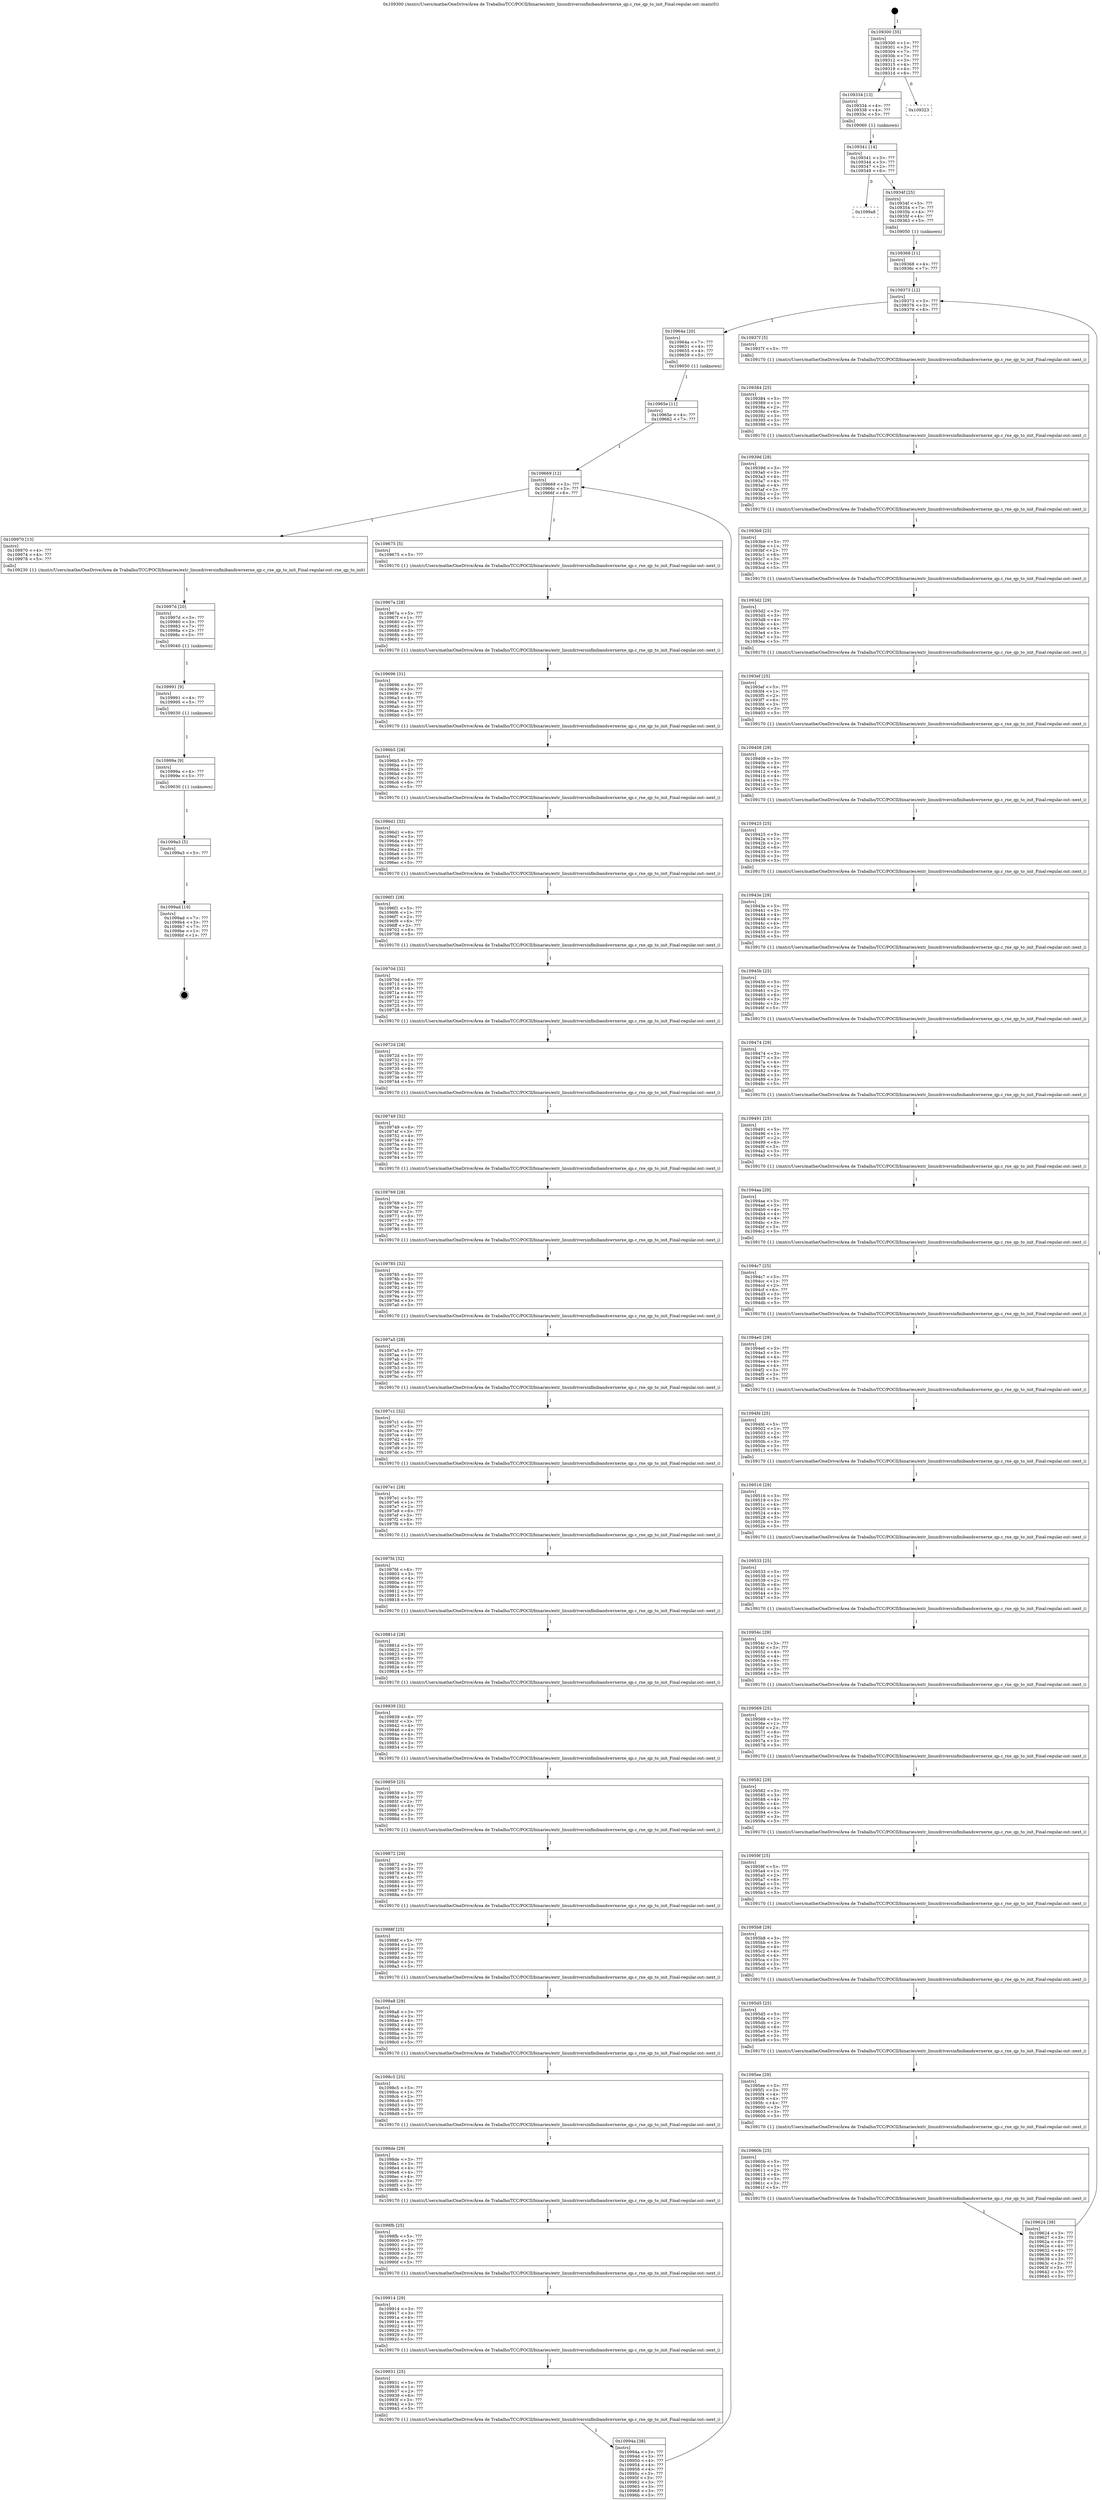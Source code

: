 digraph "0x109300" {
  label = "0x109300 (/mnt/c/Users/mathe/OneDrive/Área de Trabalho/TCC/POCII/binaries/extr_linuxdriversinfinibandswrxerxe_qp.c_rxe_qp_to_init_Final-regular.out::main(0))"
  labelloc = "t"
  node[shape=record]

  Entry [label="",width=0.3,height=0.3,shape=circle,fillcolor=black,style=filled]
  "0x109300" [label="{
     0x109300 [35]\l
     | [instrs]\l
     &nbsp;&nbsp;0x109300 \<+1\>: ???\l
     &nbsp;&nbsp;0x109301 \<+3\>: ???\l
     &nbsp;&nbsp;0x109304 \<+7\>: ???\l
     &nbsp;&nbsp;0x10930b \<+7\>: ???\l
     &nbsp;&nbsp;0x109312 \<+3\>: ???\l
     &nbsp;&nbsp;0x109315 \<+4\>: ???\l
     &nbsp;&nbsp;0x109319 \<+4\>: ???\l
     &nbsp;&nbsp;0x10931d \<+6\>: ???\l
  }"]
  "0x109334" [label="{
     0x109334 [13]\l
     | [instrs]\l
     &nbsp;&nbsp;0x109334 \<+4\>: ???\l
     &nbsp;&nbsp;0x109338 \<+4\>: ???\l
     &nbsp;&nbsp;0x10933c \<+5\>: ???\l
     | [calls]\l
     &nbsp;&nbsp;0x109060 \{1\} (unknown)\l
  }"]
  "0x109323" [label="{
     0x109323\l
  }", style=dashed]
  "0x109341" [label="{
     0x109341 [14]\l
     | [instrs]\l
     &nbsp;&nbsp;0x109341 \<+3\>: ???\l
     &nbsp;&nbsp;0x109344 \<+3\>: ???\l
     &nbsp;&nbsp;0x109347 \<+2\>: ???\l
     &nbsp;&nbsp;0x109349 \<+6\>: ???\l
  }"]
  "0x1099a8" [label="{
     0x1099a8\l
  }", style=dashed]
  "0x10934f" [label="{
     0x10934f [25]\l
     | [instrs]\l
     &nbsp;&nbsp;0x10934f \<+5\>: ???\l
     &nbsp;&nbsp;0x109354 \<+7\>: ???\l
     &nbsp;&nbsp;0x10935b \<+4\>: ???\l
     &nbsp;&nbsp;0x10935f \<+4\>: ???\l
     &nbsp;&nbsp;0x109363 \<+5\>: ???\l
     | [calls]\l
     &nbsp;&nbsp;0x109050 \{1\} (unknown)\l
  }"]
  Exit [label="",width=0.3,height=0.3,shape=circle,fillcolor=black,style=filled,peripheries=2]
  "0x109373" [label="{
     0x109373 [12]\l
     | [instrs]\l
     &nbsp;&nbsp;0x109373 \<+3\>: ???\l
     &nbsp;&nbsp;0x109376 \<+3\>: ???\l
     &nbsp;&nbsp;0x109379 \<+6\>: ???\l
  }"]
  "0x10964a" [label="{
     0x10964a [20]\l
     | [instrs]\l
     &nbsp;&nbsp;0x10964a \<+7\>: ???\l
     &nbsp;&nbsp;0x109651 \<+4\>: ???\l
     &nbsp;&nbsp;0x109655 \<+4\>: ???\l
     &nbsp;&nbsp;0x109659 \<+5\>: ???\l
     | [calls]\l
     &nbsp;&nbsp;0x109050 \{1\} (unknown)\l
  }"]
  "0x10937f" [label="{
     0x10937f [5]\l
     | [instrs]\l
     &nbsp;&nbsp;0x10937f \<+5\>: ???\l
     | [calls]\l
     &nbsp;&nbsp;0x109170 \{1\} (/mnt/c/Users/mathe/OneDrive/Área de Trabalho/TCC/POCII/binaries/extr_linuxdriversinfinibandswrxerxe_qp.c_rxe_qp_to_init_Final-regular.out::next_i)\l
  }"]
  "0x109384" [label="{
     0x109384 [25]\l
     | [instrs]\l
     &nbsp;&nbsp;0x109384 \<+5\>: ???\l
     &nbsp;&nbsp;0x109389 \<+1\>: ???\l
     &nbsp;&nbsp;0x10938a \<+2\>: ???\l
     &nbsp;&nbsp;0x10938c \<+6\>: ???\l
     &nbsp;&nbsp;0x109392 \<+3\>: ???\l
     &nbsp;&nbsp;0x109395 \<+3\>: ???\l
     &nbsp;&nbsp;0x109398 \<+5\>: ???\l
     | [calls]\l
     &nbsp;&nbsp;0x109170 \{1\} (/mnt/c/Users/mathe/OneDrive/Área de Trabalho/TCC/POCII/binaries/extr_linuxdriversinfinibandswrxerxe_qp.c_rxe_qp_to_init_Final-regular.out::next_i)\l
  }"]
  "0x10939d" [label="{
     0x10939d [28]\l
     | [instrs]\l
     &nbsp;&nbsp;0x10939d \<+3\>: ???\l
     &nbsp;&nbsp;0x1093a0 \<+3\>: ???\l
     &nbsp;&nbsp;0x1093a3 \<+4\>: ???\l
     &nbsp;&nbsp;0x1093a7 \<+4\>: ???\l
     &nbsp;&nbsp;0x1093ab \<+4\>: ???\l
     &nbsp;&nbsp;0x1093af \<+3\>: ???\l
     &nbsp;&nbsp;0x1093b2 \<+2\>: ???\l
     &nbsp;&nbsp;0x1093b4 \<+5\>: ???\l
     | [calls]\l
     &nbsp;&nbsp;0x109170 \{1\} (/mnt/c/Users/mathe/OneDrive/Área de Trabalho/TCC/POCII/binaries/extr_linuxdriversinfinibandswrxerxe_qp.c_rxe_qp_to_init_Final-regular.out::next_i)\l
  }"]
  "0x1093b9" [label="{
     0x1093b9 [25]\l
     | [instrs]\l
     &nbsp;&nbsp;0x1093b9 \<+5\>: ???\l
     &nbsp;&nbsp;0x1093be \<+1\>: ???\l
     &nbsp;&nbsp;0x1093bf \<+2\>: ???\l
     &nbsp;&nbsp;0x1093c1 \<+6\>: ???\l
     &nbsp;&nbsp;0x1093c7 \<+3\>: ???\l
     &nbsp;&nbsp;0x1093ca \<+3\>: ???\l
     &nbsp;&nbsp;0x1093cd \<+5\>: ???\l
     | [calls]\l
     &nbsp;&nbsp;0x109170 \{1\} (/mnt/c/Users/mathe/OneDrive/Área de Trabalho/TCC/POCII/binaries/extr_linuxdriversinfinibandswrxerxe_qp.c_rxe_qp_to_init_Final-regular.out::next_i)\l
  }"]
  "0x1093d2" [label="{
     0x1093d2 [29]\l
     | [instrs]\l
     &nbsp;&nbsp;0x1093d2 \<+3\>: ???\l
     &nbsp;&nbsp;0x1093d5 \<+3\>: ???\l
     &nbsp;&nbsp;0x1093d8 \<+4\>: ???\l
     &nbsp;&nbsp;0x1093dc \<+4\>: ???\l
     &nbsp;&nbsp;0x1093e0 \<+4\>: ???\l
     &nbsp;&nbsp;0x1093e4 \<+3\>: ???\l
     &nbsp;&nbsp;0x1093e7 \<+3\>: ???\l
     &nbsp;&nbsp;0x1093ea \<+5\>: ???\l
     | [calls]\l
     &nbsp;&nbsp;0x109170 \{1\} (/mnt/c/Users/mathe/OneDrive/Área de Trabalho/TCC/POCII/binaries/extr_linuxdriversinfinibandswrxerxe_qp.c_rxe_qp_to_init_Final-regular.out::next_i)\l
  }"]
  "0x1093ef" [label="{
     0x1093ef [25]\l
     | [instrs]\l
     &nbsp;&nbsp;0x1093ef \<+5\>: ???\l
     &nbsp;&nbsp;0x1093f4 \<+1\>: ???\l
     &nbsp;&nbsp;0x1093f5 \<+2\>: ???\l
     &nbsp;&nbsp;0x1093f7 \<+6\>: ???\l
     &nbsp;&nbsp;0x1093fd \<+3\>: ???\l
     &nbsp;&nbsp;0x109400 \<+3\>: ???\l
     &nbsp;&nbsp;0x109403 \<+5\>: ???\l
     | [calls]\l
     &nbsp;&nbsp;0x109170 \{1\} (/mnt/c/Users/mathe/OneDrive/Área de Trabalho/TCC/POCII/binaries/extr_linuxdriversinfinibandswrxerxe_qp.c_rxe_qp_to_init_Final-regular.out::next_i)\l
  }"]
  "0x109408" [label="{
     0x109408 [29]\l
     | [instrs]\l
     &nbsp;&nbsp;0x109408 \<+3\>: ???\l
     &nbsp;&nbsp;0x10940b \<+3\>: ???\l
     &nbsp;&nbsp;0x10940e \<+4\>: ???\l
     &nbsp;&nbsp;0x109412 \<+4\>: ???\l
     &nbsp;&nbsp;0x109416 \<+4\>: ???\l
     &nbsp;&nbsp;0x10941a \<+3\>: ???\l
     &nbsp;&nbsp;0x10941d \<+3\>: ???\l
     &nbsp;&nbsp;0x109420 \<+5\>: ???\l
     | [calls]\l
     &nbsp;&nbsp;0x109170 \{1\} (/mnt/c/Users/mathe/OneDrive/Área de Trabalho/TCC/POCII/binaries/extr_linuxdriversinfinibandswrxerxe_qp.c_rxe_qp_to_init_Final-regular.out::next_i)\l
  }"]
  "0x109425" [label="{
     0x109425 [25]\l
     | [instrs]\l
     &nbsp;&nbsp;0x109425 \<+5\>: ???\l
     &nbsp;&nbsp;0x10942a \<+1\>: ???\l
     &nbsp;&nbsp;0x10942b \<+2\>: ???\l
     &nbsp;&nbsp;0x10942d \<+6\>: ???\l
     &nbsp;&nbsp;0x109433 \<+3\>: ???\l
     &nbsp;&nbsp;0x109436 \<+3\>: ???\l
     &nbsp;&nbsp;0x109439 \<+5\>: ???\l
     | [calls]\l
     &nbsp;&nbsp;0x109170 \{1\} (/mnt/c/Users/mathe/OneDrive/Área de Trabalho/TCC/POCII/binaries/extr_linuxdriversinfinibandswrxerxe_qp.c_rxe_qp_to_init_Final-regular.out::next_i)\l
  }"]
  "0x10943e" [label="{
     0x10943e [29]\l
     | [instrs]\l
     &nbsp;&nbsp;0x10943e \<+3\>: ???\l
     &nbsp;&nbsp;0x109441 \<+3\>: ???\l
     &nbsp;&nbsp;0x109444 \<+4\>: ???\l
     &nbsp;&nbsp;0x109448 \<+4\>: ???\l
     &nbsp;&nbsp;0x10944c \<+4\>: ???\l
     &nbsp;&nbsp;0x109450 \<+3\>: ???\l
     &nbsp;&nbsp;0x109453 \<+3\>: ???\l
     &nbsp;&nbsp;0x109456 \<+5\>: ???\l
     | [calls]\l
     &nbsp;&nbsp;0x109170 \{1\} (/mnt/c/Users/mathe/OneDrive/Área de Trabalho/TCC/POCII/binaries/extr_linuxdriversinfinibandswrxerxe_qp.c_rxe_qp_to_init_Final-regular.out::next_i)\l
  }"]
  "0x10945b" [label="{
     0x10945b [25]\l
     | [instrs]\l
     &nbsp;&nbsp;0x10945b \<+5\>: ???\l
     &nbsp;&nbsp;0x109460 \<+1\>: ???\l
     &nbsp;&nbsp;0x109461 \<+2\>: ???\l
     &nbsp;&nbsp;0x109463 \<+6\>: ???\l
     &nbsp;&nbsp;0x109469 \<+3\>: ???\l
     &nbsp;&nbsp;0x10946c \<+3\>: ???\l
     &nbsp;&nbsp;0x10946f \<+5\>: ???\l
     | [calls]\l
     &nbsp;&nbsp;0x109170 \{1\} (/mnt/c/Users/mathe/OneDrive/Área de Trabalho/TCC/POCII/binaries/extr_linuxdriversinfinibandswrxerxe_qp.c_rxe_qp_to_init_Final-regular.out::next_i)\l
  }"]
  "0x109474" [label="{
     0x109474 [29]\l
     | [instrs]\l
     &nbsp;&nbsp;0x109474 \<+3\>: ???\l
     &nbsp;&nbsp;0x109477 \<+3\>: ???\l
     &nbsp;&nbsp;0x10947a \<+4\>: ???\l
     &nbsp;&nbsp;0x10947e \<+4\>: ???\l
     &nbsp;&nbsp;0x109482 \<+4\>: ???\l
     &nbsp;&nbsp;0x109486 \<+3\>: ???\l
     &nbsp;&nbsp;0x109489 \<+3\>: ???\l
     &nbsp;&nbsp;0x10948c \<+5\>: ???\l
     | [calls]\l
     &nbsp;&nbsp;0x109170 \{1\} (/mnt/c/Users/mathe/OneDrive/Área de Trabalho/TCC/POCII/binaries/extr_linuxdriversinfinibandswrxerxe_qp.c_rxe_qp_to_init_Final-regular.out::next_i)\l
  }"]
  "0x109491" [label="{
     0x109491 [25]\l
     | [instrs]\l
     &nbsp;&nbsp;0x109491 \<+5\>: ???\l
     &nbsp;&nbsp;0x109496 \<+1\>: ???\l
     &nbsp;&nbsp;0x109497 \<+2\>: ???\l
     &nbsp;&nbsp;0x109499 \<+6\>: ???\l
     &nbsp;&nbsp;0x10949f \<+3\>: ???\l
     &nbsp;&nbsp;0x1094a2 \<+3\>: ???\l
     &nbsp;&nbsp;0x1094a5 \<+5\>: ???\l
     | [calls]\l
     &nbsp;&nbsp;0x109170 \{1\} (/mnt/c/Users/mathe/OneDrive/Área de Trabalho/TCC/POCII/binaries/extr_linuxdriversinfinibandswrxerxe_qp.c_rxe_qp_to_init_Final-regular.out::next_i)\l
  }"]
  "0x1094aa" [label="{
     0x1094aa [29]\l
     | [instrs]\l
     &nbsp;&nbsp;0x1094aa \<+3\>: ???\l
     &nbsp;&nbsp;0x1094ad \<+3\>: ???\l
     &nbsp;&nbsp;0x1094b0 \<+4\>: ???\l
     &nbsp;&nbsp;0x1094b4 \<+4\>: ???\l
     &nbsp;&nbsp;0x1094b8 \<+4\>: ???\l
     &nbsp;&nbsp;0x1094bc \<+3\>: ???\l
     &nbsp;&nbsp;0x1094bf \<+3\>: ???\l
     &nbsp;&nbsp;0x1094c2 \<+5\>: ???\l
     | [calls]\l
     &nbsp;&nbsp;0x109170 \{1\} (/mnt/c/Users/mathe/OneDrive/Área de Trabalho/TCC/POCII/binaries/extr_linuxdriversinfinibandswrxerxe_qp.c_rxe_qp_to_init_Final-regular.out::next_i)\l
  }"]
  "0x1094c7" [label="{
     0x1094c7 [25]\l
     | [instrs]\l
     &nbsp;&nbsp;0x1094c7 \<+5\>: ???\l
     &nbsp;&nbsp;0x1094cc \<+1\>: ???\l
     &nbsp;&nbsp;0x1094cd \<+2\>: ???\l
     &nbsp;&nbsp;0x1094cf \<+6\>: ???\l
     &nbsp;&nbsp;0x1094d5 \<+3\>: ???\l
     &nbsp;&nbsp;0x1094d8 \<+3\>: ???\l
     &nbsp;&nbsp;0x1094db \<+5\>: ???\l
     | [calls]\l
     &nbsp;&nbsp;0x109170 \{1\} (/mnt/c/Users/mathe/OneDrive/Área de Trabalho/TCC/POCII/binaries/extr_linuxdriversinfinibandswrxerxe_qp.c_rxe_qp_to_init_Final-regular.out::next_i)\l
  }"]
  "0x1094e0" [label="{
     0x1094e0 [29]\l
     | [instrs]\l
     &nbsp;&nbsp;0x1094e0 \<+3\>: ???\l
     &nbsp;&nbsp;0x1094e3 \<+3\>: ???\l
     &nbsp;&nbsp;0x1094e6 \<+4\>: ???\l
     &nbsp;&nbsp;0x1094ea \<+4\>: ???\l
     &nbsp;&nbsp;0x1094ee \<+4\>: ???\l
     &nbsp;&nbsp;0x1094f2 \<+3\>: ???\l
     &nbsp;&nbsp;0x1094f5 \<+3\>: ???\l
     &nbsp;&nbsp;0x1094f8 \<+5\>: ???\l
     | [calls]\l
     &nbsp;&nbsp;0x109170 \{1\} (/mnt/c/Users/mathe/OneDrive/Área de Trabalho/TCC/POCII/binaries/extr_linuxdriversinfinibandswrxerxe_qp.c_rxe_qp_to_init_Final-regular.out::next_i)\l
  }"]
  "0x1094fd" [label="{
     0x1094fd [25]\l
     | [instrs]\l
     &nbsp;&nbsp;0x1094fd \<+5\>: ???\l
     &nbsp;&nbsp;0x109502 \<+1\>: ???\l
     &nbsp;&nbsp;0x109503 \<+2\>: ???\l
     &nbsp;&nbsp;0x109505 \<+6\>: ???\l
     &nbsp;&nbsp;0x10950b \<+3\>: ???\l
     &nbsp;&nbsp;0x10950e \<+3\>: ???\l
     &nbsp;&nbsp;0x109511 \<+5\>: ???\l
     | [calls]\l
     &nbsp;&nbsp;0x109170 \{1\} (/mnt/c/Users/mathe/OneDrive/Área de Trabalho/TCC/POCII/binaries/extr_linuxdriversinfinibandswrxerxe_qp.c_rxe_qp_to_init_Final-regular.out::next_i)\l
  }"]
  "0x109516" [label="{
     0x109516 [29]\l
     | [instrs]\l
     &nbsp;&nbsp;0x109516 \<+3\>: ???\l
     &nbsp;&nbsp;0x109519 \<+3\>: ???\l
     &nbsp;&nbsp;0x10951c \<+4\>: ???\l
     &nbsp;&nbsp;0x109520 \<+4\>: ???\l
     &nbsp;&nbsp;0x109524 \<+4\>: ???\l
     &nbsp;&nbsp;0x109528 \<+3\>: ???\l
     &nbsp;&nbsp;0x10952b \<+3\>: ???\l
     &nbsp;&nbsp;0x10952e \<+5\>: ???\l
     | [calls]\l
     &nbsp;&nbsp;0x109170 \{1\} (/mnt/c/Users/mathe/OneDrive/Área de Trabalho/TCC/POCII/binaries/extr_linuxdriversinfinibandswrxerxe_qp.c_rxe_qp_to_init_Final-regular.out::next_i)\l
  }"]
  "0x109533" [label="{
     0x109533 [25]\l
     | [instrs]\l
     &nbsp;&nbsp;0x109533 \<+5\>: ???\l
     &nbsp;&nbsp;0x109538 \<+1\>: ???\l
     &nbsp;&nbsp;0x109539 \<+2\>: ???\l
     &nbsp;&nbsp;0x10953b \<+6\>: ???\l
     &nbsp;&nbsp;0x109541 \<+3\>: ???\l
     &nbsp;&nbsp;0x109544 \<+3\>: ???\l
     &nbsp;&nbsp;0x109547 \<+5\>: ???\l
     | [calls]\l
     &nbsp;&nbsp;0x109170 \{1\} (/mnt/c/Users/mathe/OneDrive/Área de Trabalho/TCC/POCII/binaries/extr_linuxdriversinfinibandswrxerxe_qp.c_rxe_qp_to_init_Final-regular.out::next_i)\l
  }"]
  "0x10954c" [label="{
     0x10954c [29]\l
     | [instrs]\l
     &nbsp;&nbsp;0x10954c \<+3\>: ???\l
     &nbsp;&nbsp;0x10954f \<+3\>: ???\l
     &nbsp;&nbsp;0x109552 \<+4\>: ???\l
     &nbsp;&nbsp;0x109556 \<+4\>: ???\l
     &nbsp;&nbsp;0x10955a \<+4\>: ???\l
     &nbsp;&nbsp;0x10955e \<+3\>: ???\l
     &nbsp;&nbsp;0x109561 \<+3\>: ???\l
     &nbsp;&nbsp;0x109564 \<+5\>: ???\l
     | [calls]\l
     &nbsp;&nbsp;0x109170 \{1\} (/mnt/c/Users/mathe/OneDrive/Área de Trabalho/TCC/POCII/binaries/extr_linuxdriversinfinibandswrxerxe_qp.c_rxe_qp_to_init_Final-regular.out::next_i)\l
  }"]
  "0x109569" [label="{
     0x109569 [25]\l
     | [instrs]\l
     &nbsp;&nbsp;0x109569 \<+5\>: ???\l
     &nbsp;&nbsp;0x10956e \<+1\>: ???\l
     &nbsp;&nbsp;0x10956f \<+2\>: ???\l
     &nbsp;&nbsp;0x109571 \<+6\>: ???\l
     &nbsp;&nbsp;0x109577 \<+3\>: ???\l
     &nbsp;&nbsp;0x10957a \<+3\>: ???\l
     &nbsp;&nbsp;0x10957d \<+5\>: ???\l
     | [calls]\l
     &nbsp;&nbsp;0x109170 \{1\} (/mnt/c/Users/mathe/OneDrive/Área de Trabalho/TCC/POCII/binaries/extr_linuxdriversinfinibandswrxerxe_qp.c_rxe_qp_to_init_Final-regular.out::next_i)\l
  }"]
  "0x109582" [label="{
     0x109582 [29]\l
     | [instrs]\l
     &nbsp;&nbsp;0x109582 \<+3\>: ???\l
     &nbsp;&nbsp;0x109585 \<+3\>: ???\l
     &nbsp;&nbsp;0x109588 \<+4\>: ???\l
     &nbsp;&nbsp;0x10958c \<+4\>: ???\l
     &nbsp;&nbsp;0x109590 \<+4\>: ???\l
     &nbsp;&nbsp;0x109594 \<+3\>: ???\l
     &nbsp;&nbsp;0x109597 \<+3\>: ???\l
     &nbsp;&nbsp;0x10959a \<+5\>: ???\l
     | [calls]\l
     &nbsp;&nbsp;0x109170 \{1\} (/mnt/c/Users/mathe/OneDrive/Área de Trabalho/TCC/POCII/binaries/extr_linuxdriversinfinibandswrxerxe_qp.c_rxe_qp_to_init_Final-regular.out::next_i)\l
  }"]
  "0x10959f" [label="{
     0x10959f [25]\l
     | [instrs]\l
     &nbsp;&nbsp;0x10959f \<+5\>: ???\l
     &nbsp;&nbsp;0x1095a4 \<+1\>: ???\l
     &nbsp;&nbsp;0x1095a5 \<+2\>: ???\l
     &nbsp;&nbsp;0x1095a7 \<+6\>: ???\l
     &nbsp;&nbsp;0x1095ad \<+3\>: ???\l
     &nbsp;&nbsp;0x1095b0 \<+3\>: ???\l
     &nbsp;&nbsp;0x1095b3 \<+5\>: ???\l
     | [calls]\l
     &nbsp;&nbsp;0x109170 \{1\} (/mnt/c/Users/mathe/OneDrive/Área de Trabalho/TCC/POCII/binaries/extr_linuxdriversinfinibandswrxerxe_qp.c_rxe_qp_to_init_Final-regular.out::next_i)\l
  }"]
  "0x1095b8" [label="{
     0x1095b8 [29]\l
     | [instrs]\l
     &nbsp;&nbsp;0x1095b8 \<+3\>: ???\l
     &nbsp;&nbsp;0x1095bb \<+3\>: ???\l
     &nbsp;&nbsp;0x1095be \<+4\>: ???\l
     &nbsp;&nbsp;0x1095c2 \<+4\>: ???\l
     &nbsp;&nbsp;0x1095c6 \<+4\>: ???\l
     &nbsp;&nbsp;0x1095ca \<+3\>: ???\l
     &nbsp;&nbsp;0x1095cd \<+3\>: ???\l
     &nbsp;&nbsp;0x1095d0 \<+5\>: ???\l
     | [calls]\l
     &nbsp;&nbsp;0x109170 \{1\} (/mnt/c/Users/mathe/OneDrive/Área de Trabalho/TCC/POCII/binaries/extr_linuxdriversinfinibandswrxerxe_qp.c_rxe_qp_to_init_Final-regular.out::next_i)\l
  }"]
  "0x1095d5" [label="{
     0x1095d5 [25]\l
     | [instrs]\l
     &nbsp;&nbsp;0x1095d5 \<+5\>: ???\l
     &nbsp;&nbsp;0x1095da \<+1\>: ???\l
     &nbsp;&nbsp;0x1095db \<+2\>: ???\l
     &nbsp;&nbsp;0x1095dd \<+6\>: ???\l
     &nbsp;&nbsp;0x1095e3 \<+3\>: ???\l
     &nbsp;&nbsp;0x1095e6 \<+3\>: ???\l
     &nbsp;&nbsp;0x1095e9 \<+5\>: ???\l
     | [calls]\l
     &nbsp;&nbsp;0x109170 \{1\} (/mnt/c/Users/mathe/OneDrive/Área de Trabalho/TCC/POCII/binaries/extr_linuxdriversinfinibandswrxerxe_qp.c_rxe_qp_to_init_Final-regular.out::next_i)\l
  }"]
  "0x1095ee" [label="{
     0x1095ee [29]\l
     | [instrs]\l
     &nbsp;&nbsp;0x1095ee \<+3\>: ???\l
     &nbsp;&nbsp;0x1095f1 \<+3\>: ???\l
     &nbsp;&nbsp;0x1095f4 \<+4\>: ???\l
     &nbsp;&nbsp;0x1095f8 \<+4\>: ???\l
     &nbsp;&nbsp;0x1095fc \<+4\>: ???\l
     &nbsp;&nbsp;0x109600 \<+3\>: ???\l
     &nbsp;&nbsp;0x109603 \<+3\>: ???\l
     &nbsp;&nbsp;0x109606 \<+5\>: ???\l
     | [calls]\l
     &nbsp;&nbsp;0x109170 \{1\} (/mnt/c/Users/mathe/OneDrive/Área de Trabalho/TCC/POCII/binaries/extr_linuxdriversinfinibandswrxerxe_qp.c_rxe_qp_to_init_Final-regular.out::next_i)\l
  }"]
  "0x10960b" [label="{
     0x10960b [25]\l
     | [instrs]\l
     &nbsp;&nbsp;0x10960b \<+5\>: ???\l
     &nbsp;&nbsp;0x109610 \<+1\>: ???\l
     &nbsp;&nbsp;0x109611 \<+2\>: ???\l
     &nbsp;&nbsp;0x109613 \<+6\>: ???\l
     &nbsp;&nbsp;0x109619 \<+3\>: ???\l
     &nbsp;&nbsp;0x10961c \<+3\>: ???\l
     &nbsp;&nbsp;0x10961f \<+5\>: ???\l
     | [calls]\l
     &nbsp;&nbsp;0x109170 \{1\} (/mnt/c/Users/mathe/OneDrive/Área de Trabalho/TCC/POCII/binaries/extr_linuxdriversinfinibandswrxerxe_qp.c_rxe_qp_to_init_Final-regular.out::next_i)\l
  }"]
  "0x109624" [label="{
     0x109624 [38]\l
     | [instrs]\l
     &nbsp;&nbsp;0x109624 \<+3\>: ???\l
     &nbsp;&nbsp;0x109627 \<+3\>: ???\l
     &nbsp;&nbsp;0x10962a \<+4\>: ???\l
     &nbsp;&nbsp;0x10962e \<+4\>: ???\l
     &nbsp;&nbsp;0x109632 \<+4\>: ???\l
     &nbsp;&nbsp;0x109636 \<+3\>: ???\l
     &nbsp;&nbsp;0x109639 \<+3\>: ???\l
     &nbsp;&nbsp;0x10963c \<+3\>: ???\l
     &nbsp;&nbsp;0x10963f \<+3\>: ???\l
     &nbsp;&nbsp;0x109642 \<+3\>: ???\l
     &nbsp;&nbsp;0x109645 \<+5\>: ???\l
  }"]
  "0x109368" [label="{
     0x109368 [11]\l
     | [instrs]\l
     &nbsp;&nbsp;0x109368 \<+4\>: ???\l
     &nbsp;&nbsp;0x10936c \<+7\>: ???\l
  }"]
  "0x109669" [label="{
     0x109669 [12]\l
     | [instrs]\l
     &nbsp;&nbsp;0x109669 \<+3\>: ???\l
     &nbsp;&nbsp;0x10966c \<+3\>: ???\l
     &nbsp;&nbsp;0x10966f \<+6\>: ???\l
  }"]
  "0x109970" [label="{
     0x109970 [13]\l
     | [instrs]\l
     &nbsp;&nbsp;0x109970 \<+4\>: ???\l
     &nbsp;&nbsp;0x109974 \<+4\>: ???\l
     &nbsp;&nbsp;0x109978 \<+5\>: ???\l
     | [calls]\l
     &nbsp;&nbsp;0x109230 \{1\} (/mnt/c/Users/mathe/OneDrive/Área de Trabalho/TCC/POCII/binaries/extr_linuxdriversinfinibandswrxerxe_qp.c_rxe_qp_to_init_Final-regular.out::rxe_qp_to_init)\l
  }"]
  "0x109675" [label="{
     0x109675 [5]\l
     | [instrs]\l
     &nbsp;&nbsp;0x109675 \<+5\>: ???\l
     | [calls]\l
     &nbsp;&nbsp;0x109170 \{1\} (/mnt/c/Users/mathe/OneDrive/Área de Trabalho/TCC/POCII/binaries/extr_linuxdriversinfinibandswrxerxe_qp.c_rxe_qp_to_init_Final-regular.out::next_i)\l
  }"]
  "0x10967a" [label="{
     0x10967a [28]\l
     | [instrs]\l
     &nbsp;&nbsp;0x10967a \<+5\>: ???\l
     &nbsp;&nbsp;0x10967f \<+1\>: ???\l
     &nbsp;&nbsp;0x109680 \<+2\>: ???\l
     &nbsp;&nbsp;0x109682 \<+6\>: ???\l
     &nbsp;&nbsp;0x109688 \<+3\>: ???\l
     &nbsp;&nbsp;0x10968b \<+6\>: ???\l
     &nbsp;&nbsp;0x109691 \<+5\>: ???\l
     | [calls]\l
     &nbsp;&nbsp;0x109170 \{1\} (/mnt/c/Users/mathe/OneDrive/Área de Trabalho/TCC/POCII/binaries/extr_linuxdriversinfinibandswrxerxe_qp.c_rxe_qp_to_init_Final-regular.out::next_i)\l
  }"]
  "0x109696" [label="{
     0x109696 [31]\l
     | [instrs]\l
     &nbsp;&nbsp;0x109696 \<+6\>: ???\l
     &nbsp;&nbsp;0x10969c \<+3\>: ???\l
     &nbsp;&nbsp;0x10969f \<+4\>: ???\l
     &nbsp;&nbsp;0x1096a3 \<+4\>: ???\l
     &nbsp;&nbsp;0x1096a7 \<+4\>: ???\l
     &nbsp;&nbsp;0x1096ab \<+3\>: ???\l
     &nbsp;&nbsp;0x1096ae \<+2\>: ???\l
     &nbsp;&nbsp;0x1096b0 \<+5\>: ???\l
     | [calls]\l
     &nbsp;&nbsp;0x109170 \{1\} (/mnt/c/Users/mathe/OneDrive/Área de Trabalho/TCC/POCII/binaries/extr_linuxdriversinfinibandswrxerxe_qp.c_rxe_qp_to_init_Final-regular.out::next_i)\l
  }"]
  "0x1096b5" [label="{
     0x1096b5 [28]\l
     | [instrs]\l
     &nbsp;&nbsp;0x1096b5 \<+5\>: ???\l
     &nbsp;&nbsp;0x1096ba \<+1\>: ???\l
     &nbsp;&nbsp;0x1096bb \<+2\>: ???\l
     &nbsp;&nbsp;0x1096bd \<+6\>: ???\l
     &nbsp;&nbsp;0x1096c3 \<+3\>: ???\l
     &nbsp;&nbsp;0x1096c6 \<+6\>: ???\l
     &nbsp;&nbsp;0x1096cc \<+5\>: ???\l
     | [calls]\l
     &nbsp;&nbsp;0x109170 \{1\} (/mnt/c/Users/mathe/OneDrive/Área de Trabalho/TCC/POCII/binaries/extr_linuxdriversinfinibandswrxerxe_qp.c_rxe_qp_to_init_Final-regular.out::next_i)\l
  }"]
  "0x1096d1" [label="{
     0x1096d1 [32]\l
     | [instrs]\l
     &nbsp;&nbsp;0x1096d1 \<+6\>: ???\l
     &nbsp;&nbsp;0x1096d7 \<+3\>: ???\l
     &nbsp;&nbsp;0x1096da \<+4\>: ???\l
     &nbsp;&nbsp;0x1096de \<+4\>: ???\l
     &nbsp;&nbsp;0x1096e2 \<+4\>: ???\l
     &nbsp;&nbsp;0x1096e6 \<+3\>: ???\l
     &nbsp;&nbsp;0x1096e9 \<+3\>: ???\l
     &nbsp;&nbsp;0x1096ec \<+5\>: ???\l
     | [calls]\l
     &nbsp;&nbsp;0x109170 \{1\} (/mnt/c/Users/mathe/OneDrive/Área de Trabalho/TCC/POCII/binaries/extr_linuxdriversinfinibandswrxerxe_qp.c_rxe_qp_to_init_Final-regular.out::next_i)\l
  }"]
  "0x1096f1" [label="{
     0x1096f1 [28]\l
     | [instrs]\l
     &nbsp;&nbsp;0x1096f1 \<+5\>: ???\l
     &nbsp;&nbsp;0x1096f6 \<+1\>: ???\l
     &nbsp;&nbsp;0x1096f7 \<+2\>: ???\l
     &nbsp;&nbsp;0x1096f9 \<+6\>: ???\l
     &nbsp;&nbsp;0x1096ff \<+3\>: ???\l
     &nbsp;&nbsp;0x109702 \<+6\>: ???\l
     &nbsp;&nbsp;0x109708 \<+5\>: ???\l
     | [calls]\l
     &nbsp;&nbsp;0x109170 \{1\} (/mnt/c/Users/mathe/OneDrive/Área de Trabalho/TCC/POCII/binaries/extr_linuxdriversinfinibandswrxerxe_qp.c_rxe_qp_to_init_Final-regular.out::next_i)\l
  }"]
  "0x10970d" [label="{
     0x10970d [32]\l
     | [instrs]\l
     &nbsp;&nbsp;0x10970d \<+6\>: ???\l
     &nbsp;&nbsp;0x109713 \<+3\>: ???\l
     &nbsp;&nbsp;0x109716 \<+4\>: ???\l
     &nbsp;&nbsp;0x10971a \<+4\>: ???\l
     &nbsp;&nbsp;0x10971e \<+4\>: ???\l
     &nbsp;&nbsp;0x109722 \<+3\>: ???\l
     &nbsp;&nbsp;0x109725 \<+3\>: ???\l
     &nbsp;&nbsp;0x109728 \<+5\>: ???\l
     | [calls]\l
     &nbsp;&nbsp;0x109170 \{1\} (/mnt/c/Users/mathe/OneDrive/Área de Trabalho/TCC/POCII/binaries/extr_linuxdriversinfinibandswrxerxe_qp.c_rxe_qp_to_init_Final-regular.out::next_i)\l
  }"]
  "0x10972d" [label="{
     0x10972d [28]\l
     | [instrs]\l
     &nbsp;&nbsp;0x10972d \<+5\>: ???\l
     &nbsp;&nbsp;0x109732 \<+1\>: ???\l
     &nbsp;&nbsp;0x109733 \<+2\>: ???\l
     &nbsp;&nbsp;0x109735 \<+6\>: ???\l
     &nbsp;&nbsp;0x10973b \<+3\>: ???\l
     &nbsp;&nbsp;0x10973e \<+6\>: ???\l
     &nbsp;&nbsp;0x109744 \<+5\>: ???\l
     | [calls]\l
     &nbsp;&nbsp;0x109170 \{1\} (/mnt/c/Users/mathe/OneDrive/Área de Trabalho/TCC/POCII/binaries/extr_linuxdriversinfinibandswrxerxe_qp.c_rxe_qp_to_init_Final-regular.out::next_i)\l
  }"]
  "0x109749" [label="{
     0x109749 [32]\l
     | [instrs]\l
     &nbsp;&nbsp;0x109749 \<+6\>: ???\l
     &nbsp;&nbsp;0x10974f \<+3\>: ???\l
     &nbsp;&nbsp;0x109752 \<+4\>: ???\l
     &nbsp;&nbsp;0x109756 \<+4\>: ???\l
     &nbsp;&nbsp;0x10975a \<+4\>: ???\l
     &nbsp;&nbsp;0x10975e \<+3\>: ???\l
     &nbsp;&nbsp;0x109761 \<+3\>: ???\l
     &nbsp;&nbsp;0x109764 \<+5\>: ???\l
     | [calls]\l
     &nbsp;&nbsp;0x109170 \{1\} (/mnt/c/Users/mathe/OneDrive/Área de Trabalho/TCC/POCII/binaries/extr_linuxdriversinfinibandswrxerxe_qp.c_rxe_qp_to_init_Final-regular.out::next_i)\l
  }"]
  "0x109769" [label="{
     0x109769 [28]\l
     | [instrs]\l
     &nbsp;&nbsp;0x109769 \<+5\>: ???\l
     &nbsp;&nbsp;0x10976e \<+1\>: ???\l
     &nbsp;&nbsp;0x10976f \<+2\>: ???\l
     &nbsp;&nbsp;0x109771 \<+6\>: ???\l
     &nbsp;&nbsp;0x109777 \<+3\>: ???\l
     &nbsp;&nbsp;0x10977a \<+6\>: ???\l
     &nbsp;&nbsp;0x109780 \<+5\>: ???\l
     | [calls]\l
     &nbsp;&nbsp;0x109170 \{1\} (/mnt/c/Users/mathe/OneDrive/Área de Trabalho/TCC/POCII/binaries/extr_linuxdriversinfinibandswrxerxe_qp.c_rxe_qp_to_init_Final-regular.out::next_i)\l
  }"]
  "0x109785" [label="{
     0x109785 [32]\l
     | [instrs]\l
     &nbsp;&nbsp;0x109785 \<+6\>: ???\l
     &nbsp;&nbsp;0x10978b \<+3\>: ???\l
     &nbsp;&nbsp;0x10978e \<+4\>: ???\l
     &nbsp;&nbsp;0x109792 \<+4\>: ???\l
     &nbsp;&nbsp;0x109796 \<+4\>: ???\l
     &nbsp;&nbsp;0x10979a \<+3\>: ???\l
     &nbsp;&nbsp;0x10979d \<+3\>: ???\l
     &nbsp;&nbsp;0x1097a0 \<+5\>: ???\l
     | [calls]\l
     &nbsp;&nbsp;0x109170 \{1\} (/mnt/c/Users/mathe/OneDrive/Área de Trabalho/TCC/POCII/binaries/extr_linuxdriversinfinibandswrxerxe_qp.c_rxe_qp_to_init_Final-regular.out::next_i)\l
  }"]
  "0x1097a5" [label="{
     0x1097a5 [28]\l
     | [instrs]\l
     &nbsp;&nbsp;0x1097a5 \<+5\>: ???\l
     &nbsp;&nbsp;0x1097aa \<+1\>: ???\l
     &nbsp;&nbsp;0x1097ab \<+2\>: ???\l
     &nbsp;&nbsp;0x1097ad \<+6\>: ???\l
     &nbsp;&nbsp;0x1097b3 \<+3\>: ???\l
     &nbsp;&nbsp;0x1097b6 \<+6\>: ???\l
     &nbsp;&nbsp;0x1097bc \<+5\>: ???\l
     | [calls]\l
     &nbsp;&nbsp;0x109170 \{1\} (/mnt/c/Users/mathe/OneDrive/Área de Trabalho/TCC/POCII/binaries/extr_linuxdriversinfinibandswrxerxe_qp.c_rxe_qp_to_init_Final-regular.out::next_i)\l
  }"]
  "0x1097c1" [label="{
     0x1097c1 [32]\l
     | [instrs]\l
     &nbsp;&nbsp;0x1097c1 \<+6\>: ???\l
     &nbsp;&nbsp;0x1097c7 \<+3\>: ???\l
     &nbsp;&nbsp;0x1097ca \<+4\>: ???\l
     &nbsp;&nbsp;0x1097ce \<+4\>: ???\l
     &nbsp;&nbsp;0x1097d2 \<+4\>: ???\l
     &nbsp;&nbsp;0x1097d6 \<+3\>: ???\l
     &nbsp;&nbsp;0x1097d9 \<+3\>: ???\l
     &nbsp;&nbsp;0x1097dc \<+5\>: ???\l
     | [calls]\l
     &nbsp;&nbsp;0x109170 \{1\} (/mnt/c/Users/mathe/OneDrive/Área de Trabalho/TCC/POCII/binaries/extr_linuxdriversinfinibandswrxerxe_qp.c_rxe_qp_to_init_Final-regular.out::next_i)\l
  }"]
  "0x1097e1" [label="{
     0x1097e1 [28]\l
     | [instrs]\l
     &nbsp;&nbsp;0x1097e1 \<+5\>: ???\l
     &nbsp;&nbsp;0x1097e6 \<+1\>: ???\l
     &nbsp;&nbsp;0x1097e7 \<+2\>: ???\l
     &nbsp;&nbsp;0x1097e9 \<+6\>: ???\l
     &nbsp;&nbsp;0x1097ef \<+3\>: ???\l
     &nbsp;&nbsp;0x1097f2 \<+6\>: ???\l
     &nbsp;&nbsp;0x1097f8 \<+5\>: ???\l
     | [calls]\l
     &nbsp;&nbsp;0x109170 \{1\} (/mnt/c/Users/mathe/OneDrive/Área de Trabalho/TCC/POCII/binaries/extr_linuxdriversinfinibandswrxerxe_qp.c_rxe_qp_to_init_Final-regular.out::next_i)\l
  }"]
  "0x1097fd" [label="{
     0x1097fd [32]\l
     | [instrs]\l
     &nbsp;&nbsp;0x1097fd \<+6\>: ???\l
     &nbsp;&nbsp;0x109803 \<+3\>: ???\l
     &nbsp;&nbsp;0x109806 \<+4\>: ???\l
     &nbsp;&nbsp;0x10980a \<+4\>: ???\l
     &nbsp;&nbsp;0x10980e \<+4\>: ???\l
     &nbsp;&nbsp;0x109812 \<+3\>: ???\l
     &nbsp;&nbsp;0x109815 \<+3\>: ???\l
     &nbsp;&nbsp;0x109818 \<+5\>: ???\l
     | [calls]\l
     &nbsp;&nbsp;0x109170 \{1\} (/mnt/c/Users/mathe/OneDrive/Área de Trabalho/TCC/POCII/binaries/extr_linuxdriversinfinibandswrxerxe_qp.c_rxe_qp_to_init_Final-regular.out::next_i)\l
  }"]
  "0x10981d" [label="{
     0x10981d [28]\l
     | [instrs]\l
     &nbsp;&nbsp;0x10981d \<+5\>: ???\l
     &nbsp;&nbsp;0x109822 \<+1\>: ???\l
     &nbsp;&nbsp;0x109823 \<+2\>: ???\l
     &nbsp;&nbsp;0x109825 \<+6\>: ???\l
     &nbsp;&nbsp;0x10982b \<+3\>: ???\l
     &nbsp;&nbsp;0x10982e \<+6\>: ???\l
     &nbsp;&nbsp;0x109834 \<+5\>: ???\l
     | [calls]\l
     &nbsp;&nbsp;0x109170 \{1\} (/mnt/c/Users/mathe/OneDrive/Área de Trabalho/TCC/POCII/binaries/extr_linuxdriversinfinibandswrxerxe_qp.c_rxe_qp_to_init_Final-regular.out::next_i)\l
  }"]
  "0x109839" [label="{
     0x109839 [32]\l
     | [instrs]\l
     &nbsp;&nbsp;0x109839 \<+6\>: ???\l
     &nbsp;&nbsp;0x10983f \<+3\>: ???\l
     &nbsp;&nbsp;0x109842 \<+4\>: ???\l
     &nbsp;&nbsp;0x109846 \<+4\>: ???\l
     &nbsp;&nbsp;0x10984a \<+4\>: ???\l
     &nbsp;&nbsp;0x10984e \<+3\>: ???\l
     &nbsp;&nbsp;0x109851 \<+3\>: ???\l
     &nbsp;&nbsp;0x109854 \<+5\>: ???\l
     | [calls]\l
     &nbsp;&nbsp;0x109170 \{1\} (/mnt/c/Users/mathe/OneDrive/Área de Trabalho/TCC/POCII/binaries/extr_linuxdriversinfinibandswrxerxe_qp.c_rxe_qp_to_init_Final-regular.out::next_i)\l
  }"]
  "0x109859" [label="{
     0x109859 [25]\l
     | [instrs]\l
     &nbsp;&nbsp;0x109859 \<+5\>: ???\l
     &nbsp;&nbsp;0x10985e \<+1\>: ???\l
     &nbsp;&nbsp;0x10985f \<+2\>: ???\l
     &nbsp;&nbsp;0x109861 \<+6\>: ???\l
     &nbsp;&nbsp;0x109867 \<+3\>: ???\l
     &nbsp;&nbsp;0x10986a \<+3\>: ???\l
     &nbsp;&nbsp;0x10986d \<+5\>: ???\l
     | [calls]\l
     &nbsp;&nbsp;0x109170 \{1\} (/mnt/c/Users/mathe/OneDrive/Área de Trabalho/TCC/POCII/binaries/extr_linuxdriversinfinibandswrxerxe_qp.c_rxe_qp_to_init_Final-regular.out::next_i)\l
  }"]
  "0x109872" [label="{
     0x109872 [29]\l
     | [instrs]\l
     &nbsp;&nbsp;0x109872 \<+3\>: ???\l
     &nbsp;&nbsp;0x109875 \<+3\>: ???\l
     &nbsp;&nbsp;0x109878 \<+4\>: ???\l
     &nbsp;&nbsp;0x10987c \<+4\>: ???\l
     &nbsp;&nbsp;0x109880 \<+4\>: ???\l
     &nbsp;&nbsp;0x109884 \<+3\>: ???\l
     &nbsp;&nbsp;0x109887 \<+3\>: ???\l
     &nbsp;&nbsp;0x10988a \<+5\>: ???\l
     | [calls]\l
     &nbsp;&nbsp;0x109170 \{1\} (/mnt/c/Users/mathe/OneDrive/Área de Trabalho/TCC/POCII/binaries/extr_linuxdriversinfinibandswrxerxe_qp.c_rxe_qp_to_init_Final-regular.out::next_i)\l
  }"]
  "0x10988f" [label="{
     0x10988f [25]\l
     | [instrs]\l
     &nbsp;&nbsp;0x10988f \<+5\>: ???\l
     &nbsp;&nbsp;0x109894 \<+1\>: ???\l
     &nbsp;&nbsp;0x109895 \<+2\>: ???\l
     &nbsp;&nbsp;0x109897 \<+6\>: ???\l
     &nbsp;&nbsp;0x10989d \<+3\>: ???\l
     &nbsp;&nbsp;0x1098a0 \<+3\>: ???\l
     &nbsp;&nbsp;0x1098a3 \<+5\>: ???\l
     | [calls]\l
     &nbsp;&nbsp;0x109170 \{1\} (/mnt/c/Users/mathe/OneDrive/Área de Trabalho/TCC/POCII/binaries/extr_linuxdriversinfinibandswrxerxe_qp.c_rxe_qp_to_init_Final-regular.out::next_i)\l
  }"]
  "0x1098a8" [label="{
     0x1098a8 [29]\l
     | [instrs]\l
     &nbsp;&nbsp;0x1098a8 \<+3\>: ???\l
     &nbsp;&nbsp;0x1098ab \<+3\>: ???\l
     &nbsp;&nbsp;0x1098ae \<+4\>: ???\l
     &nbsp;&nbsp;0x1098b2 \<+4\>: ???\l
     &nbsp;&nbsp;0x1098b6 \<+4\>: ???\l
     &nbsp;&nbsp;0x1098ba \<+3\>: ???\l
     &nbsp;&nbsp;0x1098bd \<+3\>: ???\l
     &nbsp;&nbsp;0x1098c0 \<+5\>: ???\l
     | [calls]\l
     &nbsp;&nbsp;0x109170 \{1\} (/mnt/c/Users/mathe/OneDrive/Área de Trabalho/TCC/POCII/binaries/extr_linuxdriversinfinibandswrxerxe_qp.c_rxe_qp_to_init_Final-regular.out::next_i)\l
  }"]
  "0x1098c5" [label="{
     0x1098c5 [25]\l
     | [instrs]\l
     &nbsp;&nbsp;0x1098c5 \<+5\>: ???\l
     &nbsp;&nbsp;0x1098ca \<+1\>: ???\l
     &nbsp;&nbsp;0x1098cb \<+2\>: ???\l
     &nbsp;&nbsp;0x1098cd \<+6\>: ???\l
     &nbsp;&nbsp;0x1098d3 \<+3\>: ???\l
     &nbsp;&nbsp;0x1098d6 \<+3\>: ???\l
     &nbsp;&nbsp;0x1098d9 \<+5\>: ???\l
     | [calls]\l
     &nbsp;&nbsp;0x109170 \{1\} (/mnt/c/Users/mathe/OneDrive/Área de Trabalho/TCC/POCII/binaries/extr_linuxdriversinfinibandswrxerxe_qp.c_rxe_qp_to_init_Final-regular.out::next_i)\l
  }"]
  "0x1098de" [label="{
     0x1098de [29]\l
     | [instrs]\l
     &nbsp;&nbsp;0x1098de \<+3\>: ???\l
     &nbsp;&nbsp;0x1098e1 \<+3\>: ???\l
     &nbsp;&nbsp;0x1098e4 \<+4\>: ???\l
     &nbsp;&nbsp;0x1098e8 \<+4\>: ???\l
     &nbsp;&nbsp;0x1098ec \<+4\>: ???\l
     &nbsp;&nbsp;0x1098f0 \<+3\>: ???\l
     &nbsp;&nbsp;0x1098f3 \<+3\>: ???\l
     &nbsp;&nbsp;0x1098f6 \<+5\>: ???\l
     | [calls]\l
     &nbsp;&nbsp;0x109170 \{1\} (/mnt/c/Users/mathe/OneDrive/Área de Trabalho/TCC/POCII/binaries/extr_linuxdriversinfinibandswrxerxe_qp.c_rxe_qp_to_init_Final-regular.out::next_i)\l
  }"]
  "0x1098fb" [label="{
     0x1098fb [25]\l
     | [instrs]\l
     &nbsp;&nbsp;0x1098fb \<+5\>: ???\l
     &nbsp;&nbsp;0x109900 \<+1\>: ???\l
     &nbsp;&nbsp;0x109901 \<+2\>: ???\l
     &nbsp;&nbsp;0x109903 \<+6\>: ???\l
     &nbsp;&nbsp;0x109909 \<+3\>: ???\l
     &nbsp;&nbsp;0x10990c \<+3\>: ???\l
     &nbsp;&nbsp;0x10990f \<+5\>: ???\l
     | [calls]\l
     &nbsp;&nbsp;0x109170 \{1\} (/mnt/c/Users/mathe/OneDrive/Área de Trabalho/TCC/POCII/binaries/extr_linuxdriversinfinibandswrxerxe_qp.c_rxe_qp_to_init_Final-regular.out::next_i)\l
  }"]
  "0x109914" [label="{
     0x109914 [29]\l
     | [instrs]\l
     &nbsp;&nbsp;0x109914 \<+3\>: ???\l
     &nbsp;&nbsp;0x109917 \<+3\>: ???\l
     &nbsp;&nbsp;0x10991a \<+4\>: ???\l
     &nbsp;&nbsp;0x10991e \<+4\>: ???\l
     &nbsp;&nbsp;0x109922 \<+4\>: ???\l
     &nbsp;&nbsp;0x109926 \<+3\>: ???\l
     &nbsp;&nbsp;0x109929 \<+3\>: ???\l
     &nbsp;&nbsp;0x10992c \<+5\>: ???\l
     | [calls]\l
     &nbsp;&nbsp;0x109170 \{1\} (/mnt/c/Users/mathe/OneDrive/Área de Trabalho/TCC/POCII/binaries/extr_linuxdriversinfinibandswrxerxe_qp.c_rxe_qp_to_init_Final-regular.out::next_i)\l
  }"]
  "0x109931" [label="{
     0x109931 [25]\l
     | [instrs]\l
     &nbsp;&nbsp;0x109931 \<+5\>: ???\l
     &nbsp;&nbsp;0x109936 \<+1\>: ???\l
     &nbsp;&nbsp;0x109937 \<+2\>: ???\l
     &nbsp;&nbsp;0x109939 \<+6\>: ???\l
     &nbsp;&nbsp;0x10993f \<+3\>: ???\l
     &nbsp;&nbsp;0x109942 \<+3\>: ???\l
     &nbsp;&nbsp;0x109945 \<+5\>: ???\l
     | [calls]\l
     &nbsp;&nbsp;0x109170 \{1\} (/mnt/c/Users/mathe/OneDrive/Área de Trabalho/TCC/POCII/binaries/extr_linuxdriversinfinibandswrxerxe_qp.c_rxe_qp_to_init_Final-regular.out::next_i)\l
  }"]
  "0x10994a" [label="{
     0x10994a [38]\l
     | [instrs]\l
     &nbsp;&nbsp;0x10994a \<+3\>: ???\l
     &nbsp;&nbsp;0x10994d \<+3\>: ???\l
     &nbsp;&nbsp;0x109950 \<+4\>: ???\l
     &nbsp;&nbsp;0x109954 \<+4\>: ???\l
     &nbsp;&nbsp;0x109958 \<+4\>: ???\l
     &nbsp;&nbsp;0x10995c \<+3\>: ???\l
     &nbsp;&nbsp;0x10995f \<+3\>: ???\l
     &nbsp;&nbsp;0x109962 \<+3\>: ???\l
     &nbsp;&nbsp;0x109965 \<+3\>: ???\l
     &nbsp;&nbsp;0x109968 \<+3\>: ???\l
     &nbsp;&nbsp;0x10996b \<+5\>: ???\l
  }"]
  "0x10965e" [label="{
     0x10965e [11]\l
     | [instrs]\l
     &nbsp;&nbsp;0x10965e \<+4\>: ???\l
     &nbsp;&nbsp;0x109662 \<+7\>: ???\l
  }"]
  "0x10997d" [label="{
     0x10997d [20]\l
     | [instrs]\l
     &nbsp;&nbsp;0x10997d \<+3\>: ???\l
     &nbsp;&nbsp;0x109980 \<+3\>: ???\l
     &nbsp;&nbsp;0x109983 \<+7\>: ???\l
     &nbsp;&nbsp;0x10998a \<+2\>: ???\l
     &nbsp;&nbsp;0x10998c \<+5\>: ???\l
     | [calls]\l
     &nbsp;&nbsp;0x109040 \{1\} (unknown)\l
  }"]
  "0x109991" [label="{
     0x109991 [9]\l
     | [instrs]\l
     &nbsp;&nbsp;0x109991 \<+4\>: ???\l
     &nbsp;&nbsp;0x109995 \<+5\>: ???\l
     | [calls]\l
     &nbsp;&nbsp;0x109030 \{1\} (unknown)\l
  }"]
  "0x10999a" [label="{
     0x10999a [9]\l
     | [instrs]\l
     &nbsp;&nbsp;0x10999a \<+4\>: ???\l
     &nbsp;&nbsp;0x10999e \<+5\>: ???\l
     | [calls]\l
     &nbsp;&nbsp;0x109030 \{1\} (unknown)\l
  }"]
  "0x1099a3" [label="{
     0x1099a3 [5]\l
     | [instrs]\l
     &nbsp;&nbsp;0x1099a3 \<+5\>: ???\l
  }"]
  "0x1099ad" [label="{
     0x1099ad [19]\l
     | [instrs]\l
     &nbsp;&nbsp;0x1099ad \<+7\>: ???\l
     &nbsp;&nbsp;0x1099b4 \<+3\>: ???\l
     &nbsp;&nbsp;0x1099b7 \<+7\>: ???\l
     &nbsp;&nbsp;0x1099be \<+1\>: ???\l
     &nbsp;&nbsp;0x1099bf \<+1\>: ???\l
  }"]
  Entry -> "0x109300" [label=" 1"]
  "0x109300" -> "0x109334" [label=" 1"]
  "0x109300" -> "0x109323" [label=" 0"]
  "0x109334" -> "0x109341" [label=" 1"]
  "0x109341" -> "0x1099a8" [label=" 0"]
  "0x109341" -> "0x10934f" [label=" 1"]
  "0x1099ad" -> Exit [label=" 1"]
  "0x10934f" -> "0x109368" [label=" 1"]
  "0x109373" -> "0x10964a" [label=" 1"]
  "0x109373" -> "0x10937f" [label=" 1"]
  "0x10937f" -> "0x109384" [label=" 1"]
  "0x109384" -> "0x10939d" [label=" 1"]
  "0x10939d" -> "0x1093b9" [label=" 1"]
  "0x1093b9" -> "0x1093d2" [label=" 1"]
  "0x1093d2" -> "0x1093ef" [label=" 1"]
  "0x1093ef" -> "0x109408" [label=" 1"]
  "0x109408" -> "0x109425" [label=" 1"]
  "0x109425" -> "0x10943e" [label=" 1"]
  "0x10943e" -> "0x10945b" [label=" 1"]
  "0x10945b" -> "0x109474" [label=" 1"]
  "0x109474" -> "0x109491" [label=" 1"]
  "0x109491" -> "0x1094aa" [label=" 1"]
  "0x1094aa" -> "0x1094c7" [label=" 1"]
  "0x1094c7" -> "0x1094e0" [label=" 1"]
  "0x1094e0" -> "0x1094fd" [label=" 1"]
  "0x1094fd" -> "0x109516" [label=" 1"]
  "0x109516" -> "0x109533" [label=" 1"]
  "0x109533" -> "0x10954c" [label=" 1"]
  "0x10954c" -> "0x109569" [label=" 1"]
  "0x109569" -> "0x109582" [label=" 1"]
  "0x109582" -> "0x10959f" [label=" 1"]
  "0x10959f" -> "0x1095b8" [label=" 1"]
  "0x1095b8" -> "0x1095d5" [label=" 1"]
  "0x1095d5" -> "0x1095ee" [label=" 1"]
  "0x1095ee" -> "0x10960b" [label=" 1"]
  "0x10960b" -> "0x109624" [label=" 1"]
  "0x109368" -> "0x109373" [label=" 1"]
  "0x109624" -> "0x109373" [label=" 1"]
  "0x10964a" -> "0x10965e" [label=" 1"]
  "0x109669" -> "0x109970" [label=" 1"]
  "0x109669" -> "0x109675" [label=" 1"]
  "0x109675" -> "0x10967a" [label=" 1"]
  "0x10967a" -> "0x109696" [label=" 1"]
  "0x109696" -> "0x1096b5" [label=" 1"]
  "0x1096b5" -> "0x1096d1" [label=" 1"]
  "0x1096d1" -> "0x1096f1" [label=" 1"]
  "0x1096f1" -> "0x10970d" [label=" 1"]
  "0x10970d" -> "0x10972d" [label=" 1"]
  "0x10972d" -> "0x109749" [label=" 1"]
  "0x109749" -> "0x109769" [label=" 1"]
  "0x109769" -> "0x109785" [label=" 1"]
  "0x109785" -> "0x1097a5" [label=" 1"]
  "0x1097a5" -> "0x1097c1" [label=" 1"]
  "0x1097c1" -> "0x1097e1" [label=" 1"]
  "0x1097e1" -> "0x1097fd" [label=" 1"]
  "0x1097fd" -> "0x10981d" [label=" 1"]
  "0x10981d" -> "0x109839" [label=" 1"]
  "0x109839" -> "0x109859" [label=" 1"]
  "0x109859" -> "0x109872" [label=" 1"]
  "0x109872" -> "0x10988f" [label=" 1"]
  "0x10988f" -> "0x1098a8" [label=" 1"]
  "0x1098a8" -> "0x1098c5" [label=" 1"]
  "0x1098c5" -> "0x1098de" [label=" 1"]
  "0x1098de" -> "0x1098fb" [label=" 1"]
  "0x1098fb" -> "0x109914" [label=" 1"]
  "0x109914" -> "0x109931" [label=" 1"]
  "0x109931" -> "0x10994a" [label=" 1"]
  "0x10965e" -> "0x109669" [label=" 1"]
  "0x10994a" -> "0x109669" [label=" 1"]
  "0x109970" -> "0x10997d" [label=" 1"]
  "0x10997d" -> "0x109991" [label=" 1"]
  "0x109991" -> "0x10999a" [label=" 1"]
  "0x10999a" -> "0x1099a3" [label=" 1"]
  "0x1099a3" -> "0x1099ad" [label=" 1"]
}
